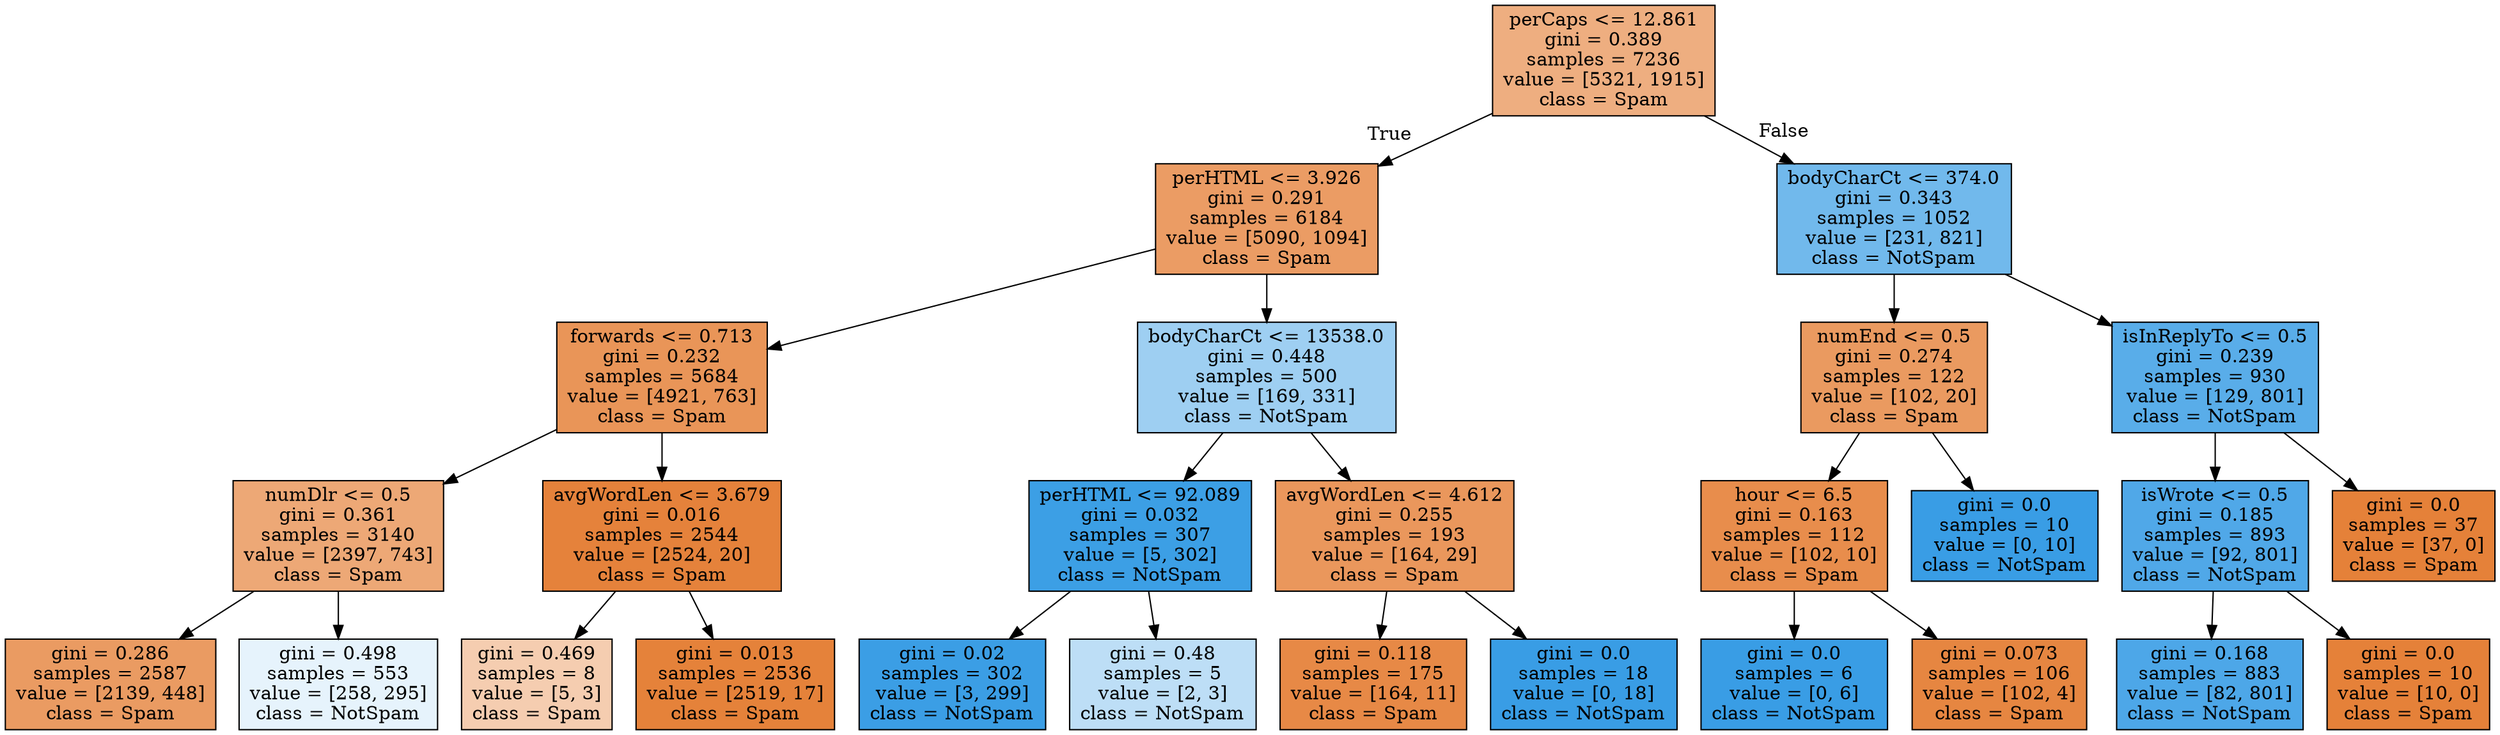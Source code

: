 digraph Tree {
node [shape=box, style="filled", color="black"] ;
0 [label="perCaps <= 12.861\ngini = 0.389\nsamples = 7236\nvalue = [5321, 1915]\nclass = Spam", fillcolor="#eeae80"] ;
1 [label="perHTML <= 3.926\ngini = 0.291\nsamples = 6184\nvalue = [5090, 1094]\nclass = Spam", fillcolor="#eb9c64"] ;
0 -> 1 [labeldistance=2.5, labelangle=45, headlabel="True"] ;
2 [label="forwards <= 0.713\ngini = 0.232\nsamples = 5684\nvalue = [4921, 763]\nclass = Spam", fillcolor="#e99558"] ;
1 -> 2 ;
3 [label="numDlr <= 0.5\ngini = 0.361\nsamples = 3140\nvalue = [2397, 743]\nclass = Spam", fillcolor="#eda876"] ;
2 -> 3 ;
4 [label="gini = 0.286\nsamples = 2587\nvalue = [2139, 448]\nclass = Spam", fillcolor="#ea9b62"] ;
3 -> 4 ;
5 [label="gini = 0.498\nsamples = 553\nvalue = [258, 295]\nclass = NotSpam", fillcolor="#e6f3fc"] ;
3 -> 5 ;
6 [label="avgWordLen <= 3.679\ngini = 0.016\nsamples = 2544\nvalue = [2524, 20]\nclass = Spam", fillcolor="#e5823b"] ;
2 -> 6 ;
7 [label="gini = 0.469\nsamples = 8\nvalue = [5, 3]\nclass = Spam", fillcolor="#f5cdb0"] ;
6 -> 7 ;
8 [label="gini = 0.013\nsamples = 2536\nvalue = [2519, 17]\nclass = Spam", fillcolor="#e5823a"] ;
6 -> 8 ;
9 [label="bodyCharCt <= 13538.0\ngini = 0.448\nsamples = 500\nvalue = [169, 331]\nclass = NotSpam", fillcolor="#9ecff2"] ;
1 -> 9 ;
10 [label="perHTML <= 92.089\ngini = 0.032\nsamples = 307\nvalue = [5, 302]\nclass = NotSpam", fillcolor="#3c9fe5"] ;
9 -> 10 ;
11 [label="gini = 0.02\nsamples = 302\nvalue = [3, 299]\nclass = NotSpam", fillcolor="#3b9ee5"] ;
10 -> 11 ;
12 [label="gini = 0.48\nsamples = 5\nvalue = [2, 3]\nclass = NotSpam", fillcolor="#bddef6"] ;
10 -> 12 ;
13 [label="avgWordLen <= 4.612\ngini = 0.255\nsamples = 193\nvalue = [164, 29]\nclass = Spam", fillcolor="#ea975c"] ;
9 -> 13 ;
14 [label="gini = 0.118\nsamples = 175\nvalue = [164, 11]\nclass = Spam", fillcolor="#e78946"] ;
13 -> 14 ;
15 [label="gini = 0.0\nsamples = 18\nvalue = [0, 18]\nclass = NotSpam", fillcolor="#399de5"] ;
13 -> 15 ;
16 [label="bodyCharCt <= 374.0\ngini = 0.343\nsamples = 1052\nvalue = [231, 821]\nclass = NotSpam", fillcolor="#71b9ec"] ;
0 -> 16 [labeldistance=2.5, labelangle=-45, headlabel="False"] ;
17 [label="numEnd <= 0.5\ngini = 0.274\nsamples = 122\nvalue = [102, 20]\nclass = Spam", fillcolor="#ea9a60"] ;
16 -> 17 ;
18 [label="hour <= 6.5\ngini = 0.163\nsamples = 112\nvalue = [102, 10]\nclass = Spam", fillcolor="#e88d4c"] ;
17 -> 18 ;
19 [label="gini = 0.0\nsamples = 6\nvalue = [0, 6]\nclass = NotSpam", fillcolor="#399de5"] ;
18 -> 19 ;
20 [label="gini = 0.073\nsamples = 106\nvalue = [102, 4]\nclass = Spam", fillcolor="#e68641"] ;
18 -> 20 ;
21 [label="gini = 0.0\nsamples = 10\nvalue = [0, 10]\nclass = NotSpam", fillcolor="#399de5"] ;
17 -> 21 ;
22 [label="isInReplyTo <= 0.5\ngini = 0.239\nsamples = 930\nvalue = [129, 801]\nclass = NotSpam", fillcolor="#59ade9"] ;
16 -> 22 ;
23 [label="isWrote <= 0.5\ngini = 0.185\nsamples = 893\nvalue = [92, 801]\nclass = NotSpam", fillcolor="#50a8e8"] ;
22 -> 23 ;
24 [label="gini = 0.168\nsamples = 883\nvalue = [82, 801]\nclass = NotSpam", fillcolor="#4da7e8"] ;
23 -> 24 ;
25 [label="gini = 0.0\nsamples = 10\nvalue = [10, 0]\nclass = Spam", fillcolor="#e58139"] ;
23 -> 25 ;
26 [label="gini = 0.0\nsamples = 37\nvalue = [37, 0]\nclass = Spam", fillcolor="#e58139"] ;
22 -> 26 ;
}